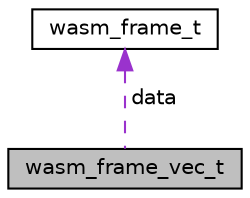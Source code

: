 digraph "wasm_frame_vec_t"
{
 // LATEX_PDF_SIZE
  edge [fontname="Helvetica",fontsize="10",labelfontname="Helvetica",labelfontsize="10"];
  node [fontname="Helvetica",fontsize="10",shape=record];
  Node1 [label="wasm_frame_vec_t",height=0.2,width=0.4,color="black", fillcolor="grey75", style="filled", fontcolor="black",tooltip="A list of wasm_frame_t frameues."];
  Node2 -> Node1 [dir="back",color="darkorchid3",fontsize="10",style="dashed",label=" data" ,fontname="Helvetica"];
  Node2 [label="wasm_frame_t",height=0.2,width=0.4,color="black", fillcolor="white", style="filled",URL="$structwasm__frame__t.html",tooltip="Opaque struct representing a frame of a wasm stack trace."];
}
